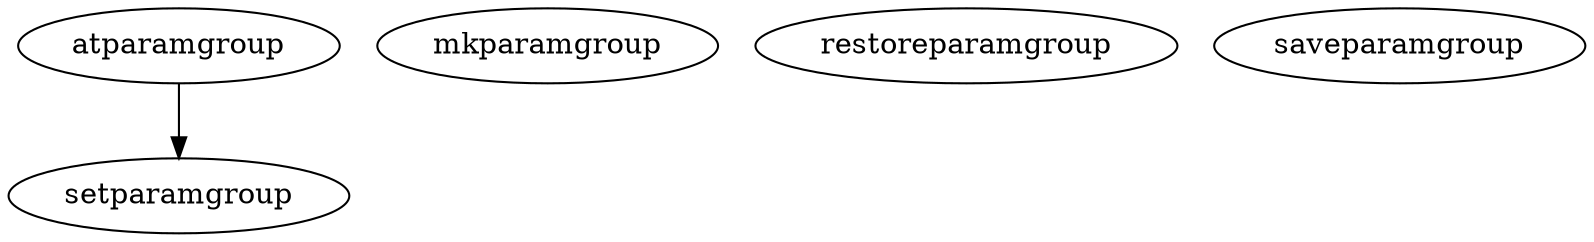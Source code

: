 /* Created by mdot for Matlab */
digraph m2html {
  atparamgroup -> setparamgroup;

  atparamgroup [URL="atparamgroup.html"];
  mkparamgroup [URL="mkparamgroup.html"];
  restoreparamgroup [URL="restoreparamgroup.html"];
  saveparamgroup [URL="saveparamgroup.html"];
  setparamgroup [URL="setparamgroup.html"];
}